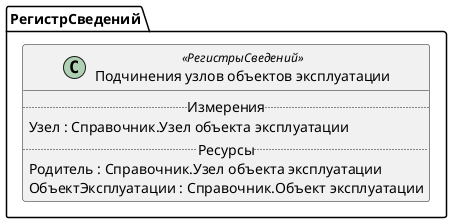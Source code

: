 ﻿@startuml ПодчиненияУзловОбъектовЭксплуатации
'!include templates.wsd
'..\include templates.wsd
class РегистрСведений.ПодчиненияУзловОбъектовЭксплуатации as "Подчинения узлов объектов эксплуатации" <<РегистрыСведений>>
{
..Измерения..
Узел : Справочник.Узел объекта эксплуатации
..Ресурсы..
Родитель : Справочник.Узел объекта эксплуатации
ОбъектЭксплуатации : Справочник.Объект эксплуатации
}
@enduml
